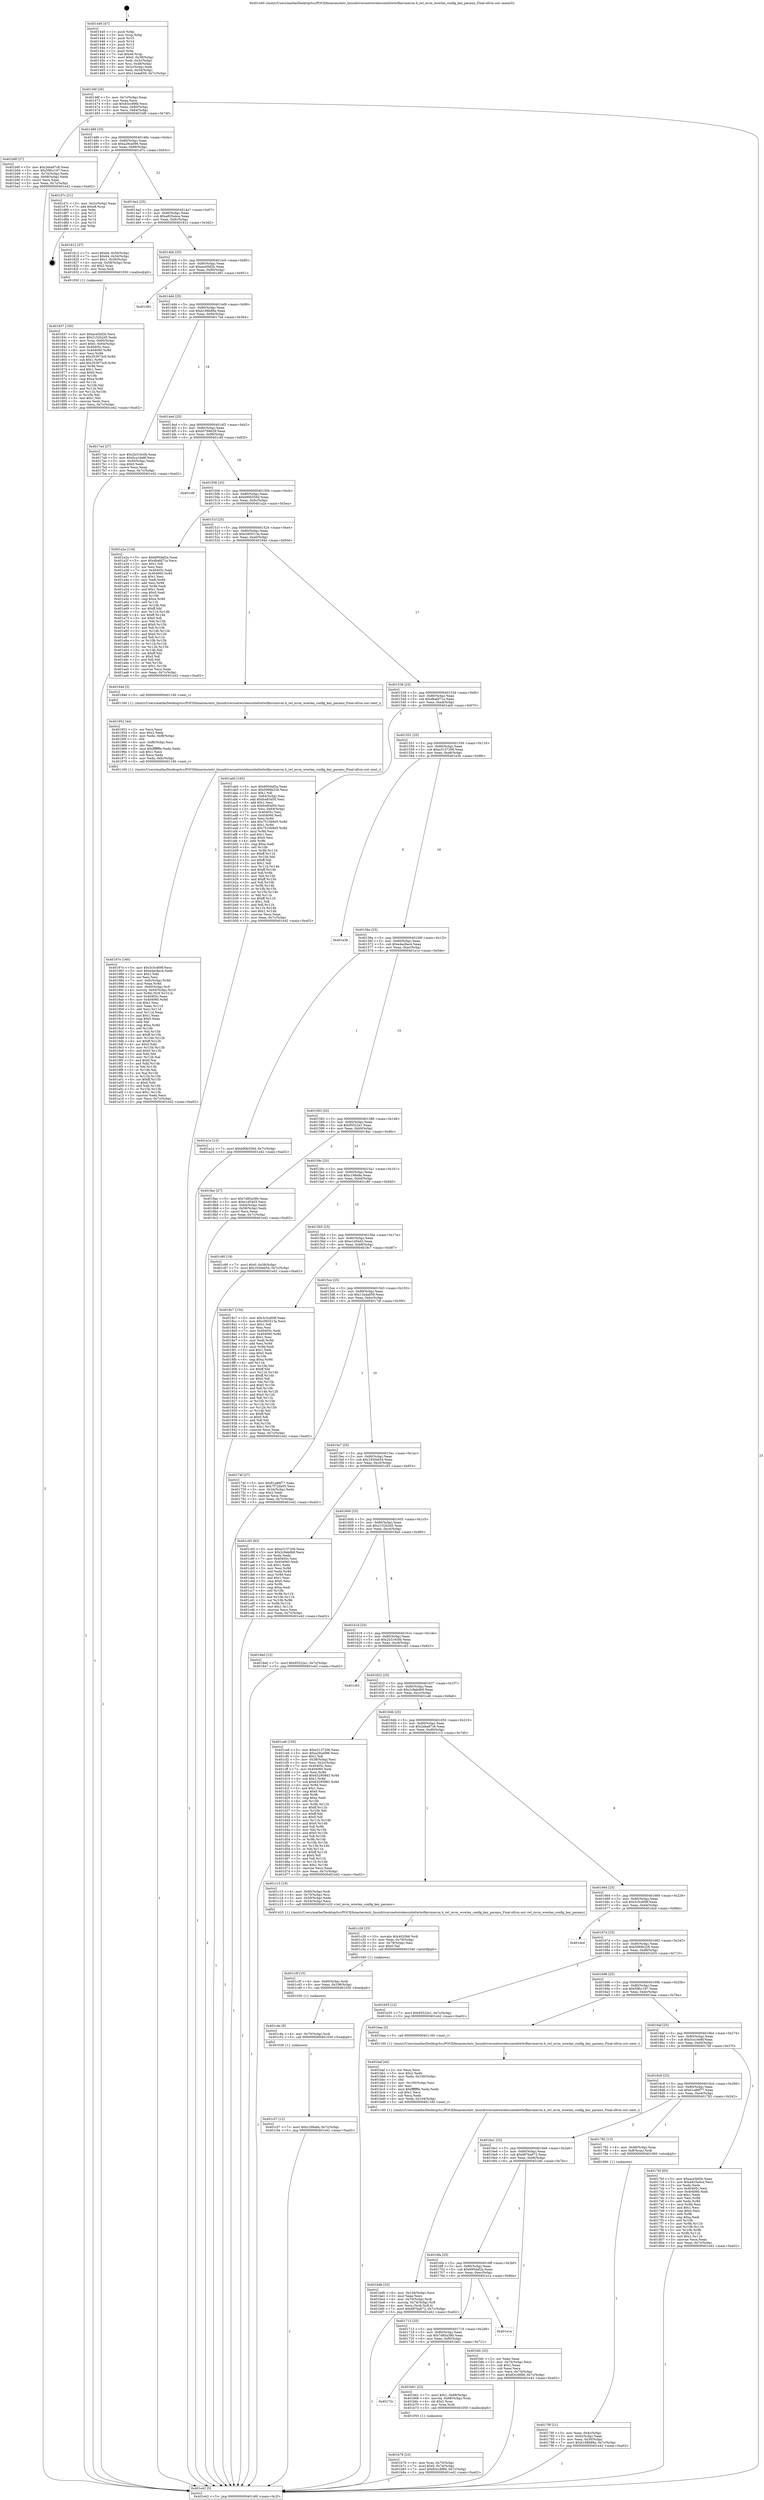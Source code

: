 digraph "0x401440" {
  label = "0x401440 (/mnt/c/Users/mathe/Desktop/tcc/POCII/binaries/extr_linuxdriversnetwirelessinteliwlwifimvmmvm.h_iwl_mvm_wowlan_config_key_params_Final-ollvm.out::main(0))"
  labelloc = "t"
  node[shape=record]

  Entry [label="",width=0.3,height=0.3,shape=circle,fillcolor=black,style=filled]
  "0x40146f" [label="{
     0x40146f [26]\l
     | [instrs]\l
     &nbsp;&nbsp;0x40146f \<+3\>: mov -0x7c(%rbp),%eax\l
     &nbsp;&nbsp;0x401472 \<+2\>: mov %eax,%ecx\l
     &nbsp;&nbsp;0x401474 \<+6\>: sub $0x83cc89fd,%ecx\l
     &nbsp;&nbsp;0x40147a \<+3\>: mov %eax,-0x80(%rbp)\l
     &nbsp;&nbsp;0x40147d \<+6\>: mov %ecx,-0x84(%rbp)\l
     &nbsp;&nbsp;0x401483 \<+6\>: je 0000000000401b8f \<main+0x74f\>\l
  }"]
  "0x401b8f" [label="{
     0x401b8f [27]\l
     | [instrs]\l
     &nbsp;&nbsp;0x401b8f \<+5\>: mov $0x2eba87c8,%eax\l
     &nbsp;&nbsp;0x401b94 \<+5\>: mov $0x59fcc197,%ecx\l
     &nbsp;&nbsp;0x401b99 \<+3\>: mov -0x74(%rbp),%edx\l
     &nbsp;&nbsp;0x401b9c \<+3\>: cmp -0x68(%rbp),%edx\l
     &nbsp;&nbsp;0x401b9f \<+3\>: cmovl %ecx,%eax\l
     &nbsp;&nbsp;0x401ba2 \<+3\>: mov %eax,-0x7c(%rbp)\l
     &nbsp;&nbsp;0x401ba5 \<+5\>: jmp 0000000000401e42 \<main+0xa02\>\l
  }"]
  "0x401489" [label="{
     0x401489 [25]\l
     | [instrs]\l
     &nbsp;&nbsp;0x401489 \<+5\>: jmp 000000000040148e \<main+0x4e\>\l
     &nbsp;&nbsp;0x40148e \<+3\>: mov -0x80(%rbp),%eax\l
     &nbsp;&nbsp;0x401491 \<+5\>: sub $0xa29ca096,%eax\l
     &nbsp;&nbsp;0x401496 \<+6\>: mov %eax,-0x88(%rbp)\l
     &nbsp;&nbsp;0x40149c \<+6\>: je 0000000000401d7c \<main+0x93c\>\l
  }"]
  Exit [label="",width=0.3,height=0.3,shape=circle,fillcolor=black,style=filled,peripheries=2]
  "0x401d7c" [label="{
     0x401d7c [21]\l
     | [instrs]\l
     &nbsp;&nbsp;0x401d7c \<+3\>: mov -0x2c(%rbp),%eax\l
     &nbsp;&nbsp;0x401d7f \<+7\>: add $0xe8,%rsp\l
     &nbsp;&nbsp;0x401d86 \<+1\>: pop %rbx\l
     &nbsp;&nbsp;0x401d87 \<+2\>: pop %r12\l
     &nbsp;&nbsp;0x401d89 \<+2\>: pop %r13\l
     &nbsp;&nbsp;0x401d8b \<+2\>: pop %r14\l
     &nbsp;&nbsp;0x401d8d \<+2\>: pop %r15\l
     &nbsp;&nbsp;0x401d8f \<+1\>: pop %rbp\l
     &nbsp;&nbsp;0x401d90 \<+1\>: ret\l
  }"]
  "0x4014a2" [label="{
     0x4014a2 [25]\l
     | [instrs]\l
     &nbsp;&nbsp;0x4014a2 \<+5\>: jmp 00000000004014a7 \<main+0x67\>\l
     &nbsp;&nbsp;0x4014a7 \<+3\>: mov -0x80(%rbp),%eax\l
     &nbsp;&nbsp;0x4014aa \<+5\>: sub $0xa825a4ca,%eax\l
     &nbsp;&nbsp;0x4014af \<+6\>: mov %eax,-0x8c(%rbp)\l
     &nbsp;&nbsp;0x4014b5 \<+6\>: je 0000000000401812 \<main+0x3d2\>\l
  }"]
  "0x401c57" [label="{
     0x401c57 [12]\l
     | [instrs]\l
     &nbsp;&nbsp;0x401c57 \<+7\>: movl $0xc198a8a,-0x7c(%rbp)\l
     &nbsp;&nbsp;0x401c5e \<+5\>: jmp 0000000000401e42 \<main+0xa02\>\l
  }"]
  "0x401812" [label="{
     0x401812 [37]\l
     | [instrs]\l
     &nbsp;&nbsp;0x401812 \<+7\>: movl $0x64,-0x50(%rbp)\l
     &nbsp;&nbsp;0x401819 \<+7\>: movl $0x64,-0x54(%rbp)\l
     &nbsp;&nbsp;0x401820 \<+7\>: movl $0x1,-0x58(%rbp)\l
     &nbsp;&nbsp;0x401827 \<+4\>: movslq -0x58(%rbp),%rax\l
     &nbsp;&nbsp;0x40182b \<+4\>: shl $0x2,%rax\l
     &nbsp;&nbsp;0x40182f \<+3\>: mov %rax,%rdi\l
     &nbsp;&nbsp;0x401832 \<+5\>: call 0000000000401050 \<malloc@plt\>\l
     | [calls]\l
     &nbsp;&nbsp;0x401050 \{1\} (unknown)\l
  }"]
  "0x4014bb" [label="{
     0x4014bb [25]\l
     | [instrs]\l
     &nbsp;&nbsp;0x4014bb \<+5\>: jmp 00000000004014c0 \<main+0x80\>\l
     &nbsp;&nbsp;0x4014c0 \<+3\>: mov -0x80(%rbp),%eax\l
     &nbsp;&nbsp;0x4014c3 \<+5\>: sub $0xace5bf2b,%eax\l
     &nbsp;&nbsp;0x4014c8 \<+6\>: mov %eax,-0x90(%rbp)\l
     &nbsp;&nbsp;0x4014ce \<+6\>: je 0000000000401d91 \<main+0x951\>\l
  }"]
  "0x401c4e" [label="{
     0x401c4e [9]\l
     | [instrs]\l
     &nbsp;&nbsp;0x401c4e \<+4\>: mov -0x70(%rbp),%rdi\l
     &nbsp;&nbsp;0x401c52 \<+5\>: call 0000000000401030 \<free@plt\>\l
     | [calls]\l
     &nbsp;&nbsp;0x401030 \{1\} (unknown)\l
  }"]
  "0x401d91" [label="{
     0x401d91\l
  }", style=dashed]
  "0x4014d4" [label="{
     0x4014d4 [25]\l
     | [instrs]\l
     &nbsp;&nbsp;0x4014d4 \<+5\>: jmp 00000000004014d9 \<main+0x99\>\l
     &nbsp;&nbsp;0x4014d9 \<+3\>: mov -0x80(%rbp),%eax\l
     &nbsp;&nbsp;0x4014dc \<+5\>: sub $0xb188b89a,%eax\l
     &nbsp;&nbsp;0x4014e1 \<+6\>: mov %eax,-0x94(%rbp)\l
     &nbsp;&nbsp;0x4014e7 \<+6\>: je 00000000004017a4 \<main+0x364\>\l
  }"]
  "0x401c3f" [label="{
     0x401c3f [15]\l
     | [instrs]\l
     &nbsp;&nbsp;0x401c3f \<+4\>: mov -0x60(%rbp),%rdi\l
     &nbsp;&nbsp;0x401c43 \<+6\>: mov %eax,-0x108(%rbp)\l
     &nbsp;&nbsp;0x401c49 \<+5\>: call 0000000000401030 \<free@plt\>\l
     | [calls]\l
     &nbsp;&nbsp;0x401030 \{1\} (unknown)\l
  }"]
  "0x4017a4" [label="{
     0x4017a4 [27]\l
     | [instrs]\l
     &nbsp;&nbsp;0x4017a4 \<+5\>: mov $0x2b316c0b,%eax\l
     &nbsp;&nbsp;0x4017a9 \<+5\>: mov $0x5ca16e8f,%ecx\l
     &nbsp;&nbsp;0x4017ae \<+3\>: mov -0x30(%rbp),%edx\l
     &nbsp;&nbsp;0x4017b1 \<+3\>: cmp $0x0,%edx\l
     &nbsp;&nbsp;0x4017b4 \<+3\>: cmove %ecx,%eax\l
     &nbsp;&nbsp;0x4017b7 \<+3\>: mov %eax,-0x7c(%rbp)\l
     &nbsp;&nbsp;0x4017ba \<+5\>: jmp 0000000000401e42 \<main+0xa02\>\l
  }"]
  "0x4014ed" [label="{
     0x4014ed [25]\l
     | [instrs]\l
     &nbsp;&nbsp;0x4014ed \<+5\>: jmp 00000000004014f2 \<main+0xb2\>\l
     &nbsp;&nbsp;0x4014f2 \<+3\>: mov -0x80(%rbp),%eax\l
     &nbsp;&nbsp;0x4014f5 \<+5\>: sub $0xb5788629,%eax\l
     &nbsp;&nbsp;0x4014fa \<+6\>: mov %eax,-0x98(%rbp)\l
     &nbsp;&nbsp;0x401500 \<+6\>: je 0000000000401c6f \<main+0x82f\>\l
  }"]
  "0x401c28" [label="{
     0x401c28 [23]\l
     | [instrs]\l
     &nbsp;&nbsp;0x401c28 \<+10\>: movabs $0x4020b6,%rdi\l
     &nbsp;&nbsp;0x401c32 \<+3\>: mov %eax,-0x78(%rbp)\l
     &nbsp;&nbsp;0x401c35 \<+3\>: mov -0x78(%rbp),%esi\l
     &nbsp;&nbsp;0x401c38 \<+2\>: mov $0x0,%al\l
     &nbsp;&nbsp;0x401c3a \<+5\>: call 0000000000401040 \<printf@plt\>\l
     | [calls]\l
     &nbsp;&nbsp;0x401040 \{1\} (unknown)\l
  }"]
  "0x401c6f" [label="{
     0x401c6f\l
  }", style=dashed]
  "0x401506" [label="{
     0x401506 [25]\l
     | [instrs]\l
     &nbsp;&nbsp;0x401506 \<+5\>: jmp 000000000040150b \<main+0xcb\>\l
     &nbsp;&nbsp;0x40150b \<+3\>: mov -0x80(%rbp),%eax\l
     &nbsp;&nbsp;0x40150e \<+5\>: sub $0xb90b556d,%eax\l
     &nbsp;&nbsp;0x401513 \<+6\>: mov %eax,-0x9c(%rbp)\l
     &nbsp;&nbsp;0x401519 \<+6\>: je 0000000000401a2a \<main+0x5ea\>\l
  }"]
  "0x401bdb" [label="{
     0x401bdb [33]\l
     | [instrs]\l
     &nbsp;&nbsp;0x401bdb \<+6\>: mov -0x104(%rbp),%ecx\l
     &nbsp;&nbsp;0x401be1 \<+3\>: imul %eax,%ecx\l
     &nbsp;&nbsp;0x401be4 \<+4\>: mov -0x70(%rbp),%rdi\l
     &nbsp;&nbsp;0x401be8 \<+4\>: movslq -0x74(%rbp),%r8\l
     &nbsp;&nbsp;0x401bec \<+4\>: mov %ecx,(%rdi,%r8,4)\l
     &nbsp;&nbsp;0x401bf0 \<+7\>: movl $0x687ba672,-0x7c(%rbp)\l
     &nbsp;&nbsp;0x401bf7 \<+5\>: jmp 0000000000401e42 \<main+0xa02\>\l
  }"]
  "0x401a2a" [label="{
     0x401a2a [134]\l
     | [instrs]\l
     &nbsp;&nbsp;0x401a2a \<+5\>: mov $0x695daf2a,%eax\l
     &nbsp;&nbsp;0x401a2f \<+5\>: mov $0xdbafd71a,%ecx\l
     &nbsp;&nbsp;0x401a34 \<+2\>: mov $0x1,%dl\l
     &nbsp;&nbsp;0x401a36 \<+2\>: xor %esi,%esi\l
     &nbsp;&nbsp;0x401a38 \<+7\>: mov 0x40405c,%edi\l
     &nbsp;&nbsp;0x401a3f \<+8\>: mov 0x404060,%r8d\l
     &nbsp;&nbsp;0x401a47 \<+3\>: sub $0x1,%esi\l
     &nbsp;&nbsp;0x401a4a \<+3\>: mov %edi,%r9d\l
     &nbsp;&nbsp;0x401a4d \<+3\>: add %esi,%r9d\l
     &nbsp;&nbsp;0x401a50 \<+4\>: imul %r9d,%edi\l
     &nbsp;&nbsp;0x401a54 \<+3\>: and $0x1,%edi\l
     &nbsp;&nbsp;0x401a57 \<+3\>: cmp $0x0,%edi\l
     &nbsp;&nbsp;0x401a5a \<+4\>: sete %r10b\l
     &nbsp;&nbsp;0x401a5e \<+4\>: cmp $0xa,%r8d\l
     &nbsp;&nbsp;0x401a62 \<+4\>: setl %r11b\l
     &nbsp;&nbsp;0x401a66 \<+3\>: mov %r10b,%bl\l
     &nbsp;&nbsp;0x401a69 \<+3\>: xor $0xff,%bl\l
     &nbsp;&nbsp;0x401a6c \<+3\>: mov %r11b,%r14b\l
     &nbsp;&nbsp;0x401a6f \<+4\>: xor $0xff,%r14b\l
     &nbsp;&nbsp;0x401a73 \<+3\>: xor $0x0,%dl\l
     &nbsp;&nbsp;0x401a76 \<+3\>: mov %bl,%r15b\l
     &nbsp;&nbsp;0x401a79 \<+4\>: and $0x0,%r15b\l
     &nbsp;&nbsp;0x401a7d \<+3\>: and %dl,%r10b\l
     &nbsp;&nbsp;0x401a80 \<+3\>: mov %r14b,%r12b\l
     &nbsp;&nbsp;0x401a83 \<+4\>: and $0x0,%r12b\l
     &nbsp;&nbsp;0x401a87 \<+3\>: and %dl,%r11b\l
     &nbsp;&nbsp;0x401a8a \<+3\>: or %r10b,%r15b\l
     &nbsp;&nbsp;0x401a8d \<+3\>: or %r11b,%r12b\l
     &nbsp;&nbsp;0x401a90 \<+3\>: xor %r12b,%r15b\l
     &nbsp;&nbsp;0x401a93 \<+3\>: or %r14b,%bl\l
     &nbsp;&nbsp;0x401a96 \<+3\>: xor $0xff,%bl\l
     &nbsp;&nbsp;0x401a99 \<+3\>: or $0x0,%dl\l
     &nbsp;&nbsp;0x401a9c \<+2\>: and %dl,%bl\l
     &nbsp;&nbsp;0x401a9e \<+3\>: or %bl,%r15b\l
     &nbsp;&nbsp;0x401aa1 \<+4\>: test $0x1,%r15b\l
     &nbsp;&nbsp;0x401aa5 \<+3\>: cmovne %ecx,%eax\l
     &nbsp;&nbsp;0x401aa8 \<+3\>: mov %eax,-0x7c(%rbp)\l
     &nbsp;&nbsp;0x401aab \<+5\>: jmp 0000000000401e42 \<main+0xa02\>\l
  }"]
  "0x40151f" [label="{
     0x40151f [25]\l
     | [instrs]\l
     &nbsp;&nbsp;0x40151f \<+5\>: jmp 0000000000401524 \<main+0xe4\>\l
     &nbsp;&nbsp;0x401524 \<+3\>: mov -0x80(%rbp),%eax\l
     &nbsp;&nbsp;0x401527 \<+5\>: sub $0xc065513a,%eax\l
     &nbsp;&nbsp;0x40152c \<+6\>: mov %eax,-0xa0(%rbp)\l
     &nbsp;&nbsp;0x401532 \<+6\>: je 000000000040194d \<main+0x50d\>\l
  }"]
  "0x401baf" [label="{
     0x401baf [44]\l
     | [instrs]\l
     &nbsp;&nbsp;0x401baf \<+2\>: xor %ecx,%ecx\l
     &nbsp;&nbsp;0x401bb1 \<+5\>: mov $0x2,%edx\l
     &nbsp;&nbsp;0x401bb6 \<+6\>: mov %edx,-0x100(%rbp)\l
     &nbsp;&nbsp;0x401bbc \<+1\>: cltd\l
     &nbsp;&nbsp;0x401bbd \<+6\>: mov -0x100(%rbp),%esi\l
     &nbsp;&nbsp;0x401bc3 \<+2\>: idiv %esi\l
     &nbsp;&nbsp;0x401bc5 \<+6\>: imul $0xfffffffe,%edx,%edx\l
     &nbsp;&nbsp;0x401bcb \<+3\>: sub $0x1,%ecx\l
     &nbsp;&nbsp;0x401bce \<+2\>: sub %ecx,%edx\l
     &nbsp;&nbsp;0x401bd0 \<+6\>: mov %edx,-0x104(%rbp)\l
     &nbsp;&nbsp;0x401bd6 \<+5\>: call 0000000000401160 \<next_i\>\l
     | [calls]\l
     &nbsp;&nbsp;0x401160 \{1\} (/mnt/c/Users/mathe/Desktop/tcc/POCII/binaries/extr_linuxdriversnetwirelessinteliwlwifimvmmvm.h_iwl_mvm_wowlan_config_key_params_Final-ollvm.out::next_i)\l
  }"]
  "0x40194d" [label="{
     0x40194d [5]\l
     | [instrs]\l
     &nbsp;&nbsp;0x40194d \<+5\>: call 0000000000401160 \<next_i\>\l
     | [calls]\l
     &nbsp;&nbsp;0x401160 \{1\} (/mnt/c/Users/mathe/Desktop/tcc/POCII/binaries/extr_linuxdriversnetwirelessinteliwlwifimvmmvm.h_iwl_mvm_wowlan_config_key_params_Final-ollvm.out::next_i)\l
  }"]
  "0x401538" [label="{
     0x401538 [25]\l
     | [instrs]\l
     &nbsp;&nbsp;0x401538 \<+5\>: jmp 000000000040153d \<main+0xfd\>\l
     &nbsp;&nbsp;0x40153d \<+3\>: mov -0x80(%rbp),%eax\l
     &nbsp;&nbsp;0x401540 \<+5\>: sub $0xdbafd71a,%eax\l
     &nbsp;&nbsp;0x401545 \<+6\>: mov %eax,-0xa4(%rbp)\l
     &nbsp;&nbsp;0x40154b \<+6\>: je 0000000000401ab0 \<main+0x670\>\l
  }"]
  "0x401b78" [label="{
     0x401b78 [23]\l
     | [instrs]\l
     &nbsp;&nbsp;0x401b78 \<+4\>: mov %rax,-0x70(%rbp)\l
     &nbsp;&nbsp;0x401b7c \<+7\>: movl $0x0,-0x74(%rbp)\l
     &nbsp;&nbsp;0x401b83 \<+7\>: movl $0x83cc89fd,-0x7c(%rbp)\l
     &nbsp;&nbsp;0x401b8a \<+5\>: jmp 0000000000401e42 \<main+0xa02\>\l
  }"]
  "0x401ab0" [label="{
     0x401ab0 [165]\l
     | [instrs]\l
     &nbsp;&nbsp;0x401ab0 \<+5\>: mov $0x695daf2a,%eax\l
     &nbsp;&nbsp;0x401ab5 \<+5\>: mov $0x5069e228,%ecx\l
     &nbsp;&nbsp;0x401aba \<+2\>: mov $0x1,%dl\l
     &nbsp;&nbsp;0x401abc \<+3\>: mov -0x64(%rbp),%esi\l
     &nbsp;&nbsp;0x401abf \<+6\>: add $0xfce83d50,%esi\l
     &nbsp;&nbsp;0x401ac5 \<+3\>: add $0x1,%esi\l
     &nbsp;&nbsp;0x401ac8 \<+6\>: sub $0xfce83d50,%esi\l
     &nbsp;&nbsp;0x401ace \<+3\>: mov %esi,-0x64(%rbp)\l
     &nbsp;&nbsp;0x401ad1 \<+7\>: mov 0x40405c,%esi\l
     &nbsp;&nbsp;0x401ad8 \<+7\>: mov 0x404060,%edi\l
     &nbsp;&nbsp;0x401adf \<+3\>: mov %esi,%r8d\l
     &nbsp;&nbsp;0x401ae2 \<+7\>: add $0x7510b9d5,%r8d\l
     &nbsp;&nbsp;0x401ae9 \<+4\>: sub $0x1,%r8d\l
     &nbsp;&nbsp;0x401aed \<+7\>: sub $0x7510b9d5,%r8d\l
     &nbsp;&nbsp;0x401af4 \<+4\>: imul %r8d,%esi\l
     &nbsp;&nbsp;0x401af8 \<+3\>: and $0x1,%esi\l
     &nbsp;&nbsp;0x401afb \<+3\>: cmp $0x0,%esi\l
     &nbsp;&nbsp;0x401afe \<+4\>: sete %r9b\l
     &nbsp;&nbsp;0x401b02 \<+3\>: cmp $0xa,%edi\l
     &nbsp;&nbsp;0x401b05 \<+4\>: setl %r10b\l
     &nbsp;&nbsp;0x401b09 \<+3\>: mov %r9b,%r11b\l
     &nbsp;&nbsp;0x401b0c \<+4\>: xor $0xff,%r11b\l
     &nbsp;&nbsp;0x401b10 \<+3\>: mov %r10b,%bl\l
     &nbsp;&nbsp;0x401b13 \<+3\>: xor $0xff,%bl\l
     &nbsp;&nbsp;0x401b16 \<+3\>: xor $0x1,%dl\l
     &nbsp;&nbsp;0x401b19 \<+3\>: mov %r11b,%r14b\l
     &nbsp;&nbsp;0x401b1c \<+4\>: and $0xff,%r14b\l
     &nbsp;&nbsp;0x401b20 \<+3\>: and %dl,%r9b\l
     &nbsp;&nbsp;0x401b23 \<+3\>: mov %bl,%r15b\l
     &nbsp;&nbsp;0x401b26 \<+4\>: and $0xff,%r15b\l
     &nbsp;&nbsp;0x401b2a \<+3\>: and %dl,%r10b\l
     &nbsp;&nbsp;0x401b2d \<+3\>: or %r9b,%r14b\l
     &nbsp;&nbsp;0x401b30 \<+3\>: or %r10b,%r15b\l
     &nbsp;&nbsp;0x401b33 \<+3\>: xor %r15b,%r14b\l
     &nbsp;&nbsp;0x401b36 \<+3\>: or %bl,%r11b\l
     &nbsp;&nbsp;0x401b39 \<+4\>: xor $0xff,%r11b\l
     &nbsp;&nbsp;0x401b3d \<+3\>: or $0x1,%dl\l
     &nbsp;&nbsp;0x401b40 \<+3\>: and %dl,%r11b\l
     &nbsp;&nbsp;0x401b43 \<+3\>: or %r11b,%r14b\l
     &nbsp;&nbsp;0x401b46 \<+4\>: test $0x1,%r14b\l
     &nbsp;&nbsp;0x401b4a \<+3\>: cmovne %ecx,%eax\l
     &nbsp;&nbsp;0x401b4d \<+3\>: mov %eax,-0x7c(%rbp)\l
     &nbsp;&nbsp;0x401b50 \<+5\>: jmp 0000000000401e42 \<main+0xa02\>\l
  }"]
  "0x401551" [label="{
     0x401551 [25]\l
     | [instrs]\l
     &nbsp;&nbsp;0x401551 \<+5\>: jmp 0000000000401556 \<main+0x116\>\l
     &nbsp;&nbsp;0x401556 \<+3\>: mov -0x80(%rbp),%eax\l
     &nbsp;&nbsp;0x401559 \<+5\>: sub $0xe3137206,%eax\l
     &nbsp;&nbsp;0x40155e \<+6\>: mov %eax,-0xa8(%rbp)\l
     &nbsp;&nbsp;0x401564 \<+6\>: je 0000000000401e3b \<main+0x9fb\>\l
  }"]
  "0x40172c" [label="{
     0x40172c\l
  }", style=dashed]
  "0x401e3b" [label="{
     0x401e3b\l
  }", style=dashed]
  "0x40156a" [label="{
     0x40156a [25]\l
     | [instrs]\l
     &nbsp;&nbsp;0x40156a \<+5\>: jmp 000000000040156f \<main+0x12f\>\l
     &nbsp;&nbsp;0x40156f \<+3\>: mov -0x80(%rbp),%eax\l
     &nbsp;&nbsp;0x401572 \<+5\>: sub $0xe4ac8ac4,%eax\l
     &nbsp;&nbsp;0x401577 \<+6\>: mov %eax,-0xac(%rbp)\l
     &nbsp;&nbsp;0x40157d \<+6\>: je 0000000000401a1e \<main+0x5de\>\l
  }"]
  "0x401b61" [label="{
     0x401b61 [23]\l
     | [instrs]\l
     &nbsp;&nbsp;0x401b61 \<+7\>: movl $0x1,-0x68(%rbp)\l
     &nbsp;&nbsp;0x401b68 \<+4\>: movslq -0x68(%rbp),%rax\l
     &nbsp;&nbsp;0x401b6c \<+4\>: shl $0x2,%rax\l
     &nbsp;&nbsp;0x401b70 \<+3\>: mov %rax,%rdi\l
     &nbsp;&nbsp;0x401b73 \<+5\>: call 0000000000401050 \<malloc@plt\>\l
     | [calls]\l
     &nbsp;&nbsp;0x401050 \{1\} (unknown)\l
  }"]
  "0x401a1e" [label="{
     0x401a1e [12]\l
     | [instrs]\l
     &nbsp;&nbsp;0x401a1e \<+7\>: movl $0xb90b556d,-0x7c(%rbp)\l
     &nbsp;&nbsp;0x401a25 \<+5\>: jmp 0000000000401e42 \<main+0xa02\>\l
  }"]
  "0x401583" [label="{
     0x401583 [25]\l
     | [instrs]\l
     &nbsp;&nbsp;0x401583 \<+5\>: jmp 0000000000401588 \<main+0x148\>\l
     &nbsp;&nbsp;0x401588 \<+3\>: mov -0x80(%rbp),%eax\l
     &nbsp;&nbsp;0x40158b \<+5\>: sub $0x95522e1,%eax\l
     &nbsp;&nbsp;0x401590 \<+6\>: mov %eax,-0xb0(%rbp)\l
     &nbsp;&nbsp;0x401596 \<+6\>: je 00000000004018ac \<main+0x46c\>\l
  }"]
  "0x401713" [label="{
     0x401713 [25]\l
     | [instrs]\l
     &nbsp;&nbsp;0x401713 \<+5\>: jmp 0000000000401718 \<main+0x2d8\>\l
     &nbsp;&nbsp;0x401718 \<+3\>: mov -0x80(%rbp),%eax\l
     &nbsp;&nbsp;0x40171b \<+5\>: sub $0x7d85a380,%eax\l
     &nbsp;&nbsp;0x401720 \<+6\>: mov %eax,-0xf0(%rbp)\l
     &nbsp;&nbsp;0x401726 \<+6\>: je 0000000000401b61 \<main+0x721\>\l
  }"]
  "0x4018ac" [label="{
     0x4018ac [27]\l
     | [instrs]\l
     &nbsp;&nbsp;0x4018ac \<+5\>: mov $0x7d85a380,%eax\l
     &nbsp;&nbsp;0x4018b1 \<+5\>: mov $0xe1d54d3,%ecx\l
     &nbsp;&nbsp;0x4018b6 \<+3\>: mov -0x64(%rbp),%edx\l
     &nbsp;&nbsp;0x4018b9 \<+3\>: cmp -0x58(%rbp),%edx\l
     &nbsp;&nbsp;0x4018bc \<+3\>: cmovl %ecx,%eax\l
     &nbsp;&nbsp;0x4018bf \<+3\>: mov %eax,-0x7c(%rbp)\l
     &nbsp;&nbsp;0x4018c2 \<+5\>: jmp 0000000000401e42 \<main+0xa02\>\l
  }"]
  "0x40159c" [label="{
     0x40159c [25]\l
     | [instrs]\l
     &nbsp;&nbsp;0x40159c \<+5\>: jmp 00000000004015a1 \<main+0x161\>\l
     &nbsp;&nbsp;0x4015a1 \<+3\>: mov -0x80(%rbp),%eax\l
     &nbsp;&nbsp;0x4015a4 \<+5\>: sub $0xc198a8a,%eax\l
     &nbsp;&nbsp;0x4015a9 \<+6\>: mov %eax,-0xb4(%rbp)\l
     &nbsp;&nbsp;0x4015af \<+6\>: je 0000000000401c80 \<main+0x840\>\l
  }"]
  "0x401e1a" [label="{
     0x401e1a\l
  }", style=dashed]
  "0x401c80" [label="{
     0x401c80 [19]\l
     | [instrs]\l
     &nbsp;&nbsp;0x401c80 \<+7\>: movl $0x0,-0x38(%rbp)\l
     &nbsp;&nbsp;0x401c87 \<+7\>: movl $0x1930eb54,-0x7c(%rbp)\l
     &nbsp;&nbsp;0x401c8e \<+5\>: jmp 0000000000401e42 \<main+0xa02\>\l
  }"]
  "0x4015b5" [label="{
     0x4015b5 [25]\l
     | [instrs]\l
     &nbsp;&nbsp;0x4015b5 \<+5\>: jmp 00000000004015ba \<main+0x17a\>\l
     &nbsp;&nbsp;0x4015ba \<+3\>: mov -0x80(%rbp),%eax\l
     &nbsp;&nbsp;0x4015bd \<+5\>: sub $0xe1d54d3,%eax\l
     &nbsp;&nbsp;0x4015c2 \<+6\>: mov %eax,-0xb8(%rbp)\l
     &nbsp;&nbsp;0x4015c8 \<+6\>: je 00000000004018c7 \<main+0x487\>\l
  }"]
  "0x4016fa" [label="{
     0x4016fa [25]\l
     | [instrs]\l
     &nbsp;&nbsp;0x4016fa \<+5\>: jmp 00000000004016ff \<main+0x2bf\>\l
     &nbsp;&nbsp;0x4016ff \<+3\>: mov -0x80(%rbp),%eax\l
     &nbsp;&nbsp;0x401702 \<+5\>: sub $0x695daf2a,%eax\l
     &nbsp;&nbsp;0x401707 \<+6\>: mov %eax,-0xec(%rbp)\l
     &nbsp;&nbsp;0x40170d \<+6\>: je 0000000000401e1a \<main+0x9da\>\l
  }"]
  "0x4018c7" [label="{
     0x4018c7 [134]\l
     | [instrs]\l
     &nbsp;&nbsp;0x4018c7 \<+5\>: mov $0x3c5cd09f,%eax\l
     &nbsp;&nbsp;0x4018cc \<+5\>: mov $0xc065513a,%ecx\l
     &nbsp;&nbsp;0x4018d1 \<+2\>: mov $0x1,%dl\l
     &nbsp;&nbsp;0x4018d3 \<+2\>: xor %esi,%esi\l
     &nbsp;&nbsp;0x4018d5 \<+7\>: mov 0x40405c,%edi\l
     &nbsp;&nbsp;0x4018dc \<+8\>: mov 0x404060,%r8d\l
     &nbsp;&nbsp;0x4018e4 \<+3\>: sub $0x1,%esi\l
     &nbsp;&nbsp;0x4018e7 \<+3\>: mov %edi,%r9d\l
     &nbsp;&nbsp;0x4018ea \<+3\>: add %esi,%r9d\l
     &nbsp;&nbsp;0x4018ed \<+4\>: imul %r9d,%edi\l
     &nbsp;&nbsp;0x4018f1 \<+3\>: and $0x1,%edi\l
     &nbsp;&nbsp;0x4018f4 \<+3\>: cmp $0x0,%edi\l
     &nbsp;&nbsp;0x4018f7 \<+4\>: sete %r10b\l
     &nbsp;&nbsp;0x4018fb \<+4\>: cmp $0xa,%r8d\l
     &nbsp;&nbsp;0x4018ff \<+4\>: setl %r11b\l
     &nbsp;&nbsp;0x401903 \<+3\>: mov %r10b,%bl\l
     &nbsp;&nbsp;0x401906 \<+3\>: xor $0xff,%bl\l
     &nbsp;&nbsp;0x401909 \<+3\>: mov %r11b,%r14b\l
     &nbsp;&nbsp;0x40190c \<+4\>: xor $0xff,%r14b\l
     &nbsp;&nbsp;0x401910 \<+3\>: xor $0x0,%dl\l
     &nbsp;&nbsp;0x401913 \<+3\>: mov %bl,%r15b\l
     &nbsp;&nbsp;0x401916 \<+4\>: and $0x0,%r15b\l
     &nbsp;&nbsp;0x40191a \<+3\>: and %dl,%r10b\l
     &nbsp;&nbsp;0x40191d \<+3\>: mov %r14b,%r12b\l
     &nbsp;&nbsp;0x401920 \<+4\>: and $0x0,%r12b\l
     &nbsp;&nbsp;0x401924 \<+3\>: and %dl,%r11b\l
     &nbsp;&nbsp;0x401927 \<+3\>: or %r10b,%r15b\l
     &nbsp;&nbsp;0x40192a \<+3\>: or %r11b,%r12b\l
     &nbsp;&nbsp;0x40192d \<+3\>: xor %r12b,%r15b\l
     &nbsp;&nbsp;0x401930 \<+3\>: or %r14b,%bl\l
     &nbsp;&nbsp;0x401933 \<+3\>: xor $0xff,%bl\l
     &nbsp;&nbsp;0x401936 \<+3\>: or $0x0,%dl\l
     &nbsp;&nbsp;0x401939 \<+2\>: and %dl,%bl\l
     &nbsp;&nbsp;0x40193b \<+3\>: or %bl,%r15b\l
     &nbsp;&nbsp;0x40193e \<+4\>: test $0x1,%r15b\l
     &nbsp;&nbsp;0x401942 \<+3\>: cmovne %ecx,%eax\l
     &nbsp;&nbsp;0x401945 \<+3\>: mov %eax,-0x7c(%rbp)\l
     &nbsp;&nbsp;0x401948 \<+5\>: jmp 0000000000401e42 \<main+0xa02\>\l
  }"]
  "0x4015ce" [label="{
     0x4015ce [25]\l
     | [instrs]\l
     &nbsp;&nbsp;0x4015ce \<+5\>: jmp 00000000004015d3 \<main+0x193\>\l
     &nbsp;&nbsp;0x4015d3 \<+3\>: mov -0x80(%rbp),%eax\l
     &nbsp;&nbsp;0x4015d6 \<+5\>: sub $0x13a4a659,%eax\l
     &nbsp;&nbsp;0x4015db \<+6\>: mov %eax,-0xbc(%rbp)\l
     &nbsp;&nbsp;0x4015e1 \<+6\>: je 000000000040174f \<main+0x30f\>\l
  }"]
  "0x401bfc" [label="{
     0x401bfc [25]\l
     | [instrs]\l
     &nbsp;&nbsp;0x401bfc \<+2\>: xor %eax,%eax\l
     &nbsp;&nbsp;0x401bfe \<+3\>: mov -0x74(%rbp),%ecx\l
     &nbsp;&nbsp;0x401c01 \<+3\>: sub $0x1,%eax\l
     &nbsp;&nbsp;0x401c04 \<+2\>: sub %eax,%ecx\l
     &nbsp;&nbsp;0x401c06 \<+3\>: mov %ecx,-0x74(%rbp)\l
     &nbsp;&nbsp;0x401c09 \<+7\>: movl $0x83cc89fd,-0x7c(%rbp)\l
     &nbsp;&nbsp;0x401c10 \<+5\>: jmp 0000000000401e42 \<main+0xa02\>\l
  }"]
  "0x40174f" [label="{
     0x40174f [27]\l
     | [instrs]\l
     &nbsp;&nbsp;0x40174f \<+5\>: mov $0x61a86f77,%eax\l
     &nbsp;&nbsp;0x401754 \<+5\>: mov $0x7f72da05,%ecx\l
     &nbsp;&nbsp;0x401759 \<+3\>: mov -0x34(%rbp),%edx\l
     &nbsp;&nbsp;0x40175c \<+3\>: cmp $0x2,%edx\l
     &nbsp;&nbsp;0x40175f \<+3\>: cmovne %ecx,%eax\l
     &nbsp;&nbsp;0x401762 \<+3\>: mov %eax,-0x7c(%rbp)\l
     &nbsp;&nbsp;0x401765 \<+5\>: jmp 0000000000401e42 \<main+0xa02\>\l
  }"]
  "0x4015e7" [label="{
     0x4015e7 [25]\l
     | [instrs]\l
     &nbsp;&nbsp;0x4015e7 \<+5\>: jmp 00000000004015ec \<main+0x1ac\>\l
     &nbsp;&nbsp;0x4015ec \<+3\>: mov -0x80(%rbp),%eax\l
     &nbsp;&nbsp;0x4015ef \<+5\>: sub $0x1930eb54,%eax\l
     &nbsp;&nbsp;0x4015f4 \<+6\>: mov %eax,-0xc0(%rbp)\l
     &nbsp;&nbsp;0x4015fa \<+6\>: je 0000000000401c93 \<main+0x853\>\l
  }"]
  "0x401e42" [label="{
     0x401e42 [5]\l
     | [instrs]\l
     &nbsp;&nbsp;0x401e42 \<+5\>: jmp 000000000040146f \<main+0x2f\>\l
  }"]
  "0x401440" [label="{
     0x401440 [47]\l
     | [instrs]\l
     &nbsp;&nbsp;0x401440 \<+1\>: push %rbp\l
     &nbsp;&nbsp;0x401441 \<+3\>: mov %rsp,%rbp\l
     &nbsp;&nbsp;0x401444 \<+2\>: push %r15\l
     &nbsp;&nbsp;0x401446 \<+2\>: push %r14\l
     &nbsp;&nbsp;0x401448 \<+2\>: push %r13\l
     &nbsp;&nbsp;0x40144a \<+2\>: push %r12\l
     &nbsp;&nbsp;0x40144c \<+1\>: push %rbx\l
     &nbsp;&nbsp;0x40144d \<+7\>: sub $0xe8,%rsp\l
     &nbsp;&nbsp;0x401454 \<+7\>: movl $0x0,-0x38(%rbp)\l
     &nbsp;&nbsp;0x40145b \<+3\>: mov %edi,-0x3c(%rbp)\l
     &nbsp;&nbsp;0x40145e \<+4\>: mov %rsi,-0x48(%rbp)\l
     &nbsp;&nbsp;0x401462 \<+3\>: mov -0x3c(%rbp),%edi\l
     &nbsp;&nbsp;0x401465 \<+3\>: mov %edi,-0x34(%rbp)\l
     &nbsp;&nbsp;0x401468 \<+7\>: movl $0x13a4a659,-0x7c(%rbp)\l
  }"]
  "0x40197e" [label="{
     0x40197e [160]\l
     | [instrs]\l
     &nbsp;&nbsp;0x40197e \<+5\>: mov $0x3c5cd09f,%ecx\l
     &nbsp;&nbsp;0x401983 \<+5\>: mov $0xe4ac8ac4,%edx\l
     &nbsp;&nbsp;0x401988 \<+3\>: mov $0x1,%dil\l
     &nbsp;&nbsp;0x40198b \<+2\>: xor %esi,%esi\l
     &nbsp;&nbsp;0x40198d \<+7\>: mov -0xfc(%rbp),%r8d\l
     &nbsp;&nbsp;0x401994 \<+4\>: imul %eax,%r8d\l
     &nbsp;&nbsp;0x401998 \<+4\>: mov -0x60(%rbp),%r9\l
     &nbsp;&nbsp;0x40199c \<+4\>: movslq -0x64(%rbp),%r10\l
     &nbsp;&nbsp;0x4019a0 \<+4\>: mov %r8d,(%r9,%r10,4)\l
     &nbsp;&nbsp;0x4019a4 \<+7\>: mov 0x40405c,%eax\l
     &nbsp;&nbsp;0x4019ab \<+8\>: mov 0x404060,%r8d\l
     &nbsp;&nbsp;0x4019b3 \<+3\>: sub $0x1,%esi\l
     &nbsp;&nbsp;0x4019b6 \<+3\>: mov %eax,%r11d\l
     &nbsp;&nbsp;0x4019b9 \<+3\>: add %esi,%r11d\l
     &nbsp;&nbsp;0x4019bc \<+4\>: imul %r11d,%eax\l
     &nbsp;&nbsp;0x4019c0 \<+3\>: and $0x1,%eax\l
     &nbsp;&nbsp;0x4019c3 \<+3\>: cmp $0x0,%eax\l
     &nbsp;&nbsp;0x4019c6 \<+3\>: sete %bl\l
     &nbsp;&nbsp;0x4019c9 \<+4\>: cmp $0xa,%r8d\l
     &nbsp;&nbsp;0x4019cd \<+4\>: setl %r14b\l
     &nbsp;&nbsp;0x4019d1 \<+3\>: mov %bl,%r15b\l
     &nbsp;&nbsp;0x4019d4 \<+4\>: xor $0xff,%r15b\l
     &nbsp;&nbsp;0x4019d8 \<+3\>: mov %r14b,%r12b\l
     &nbsp;&nbsp;0x4019db \<+4\>: xor $0xff,%r12b\l
     &nbsp;&nbsp;0x4019df \<+4\>: xor $0x0,%dil\l
     &nbsp;&nbsp;0x4019e3 \<+3\>: mov %r15b,%r13b\l
     &nbsp;&nbsp;0x4019e6 \<+4\>: and $0x0,%r13b\l
     &nbsp;&nbsp;0x4019ea \<+3\>: and %dil,%bl\l
     &nbsp;&nbsp;0x4019ed \<+3\>: mov %r12b,%al\l
     &nbsp;&nbsp;0x4019f0 \<+2\>: and $0x0,%al\l
     &nbsp;&nbsp;0x4019f2 \<+3\>: and %dil,%r14b\l
     &nbsp;&nbsp;0x4019f5 \<+3\>: or %bl,%r13b\l
     &nbsp;&nbsp;0x4019f8 \<+3\>: or %r14b,%al\l
     &nbsp;&nbsp;0x4019fb \<+3\>: xor %al,%r13b\l
     &nbsp;&nbsp;0x4019fe \<+3\>: or %r12b,%r15b\l
     &nbsp;&nbsp;0x401a01 \<+4\>: xor $0xff,%r15b\l
     &nbsp;&nbsp;0x401a05 \<+4\>: or $0x0,%dil\l
     &nbsp;&nbsp;0x401a09 \<+3\>: and %dil,%r15b\l
     &nbsp;&nbsp;0x401a0c \<+3\>: or %r15b,%r13b\l
     &nbsp;&nbsp;0x401a0f \<+4\>: test $0x1,%r13b\l
     &nbsp;&nbsp;0x401a13 \<+3\>: cmovne %edx,%ecx\l
     &nbsp;&nbsp;0x401a16 \<+3\>: mov %ecx,-0x7c(%rbp)\l
     &nbsp;&nbsp;0x401a19 \<+5\>: jmp 0000000000401e42 \<main+0xa02\>\l
  }"]
  "0x401c93" [label="{
     0x401c93 [83]\l
     | [instrs]\l
     &nbsp;&nbsp;0x401c93 \<+5\>: mov $0xe3137206,%eax\l
     &nbsp;&nbsp;0x401c98 \<+5\>: mov $0x2c9abdb9,%ecx\l
     &nbsp;&nbsp;0x401c9d \<+2\>: xor %edx,%edx\l
     &nbsp;&nbsp;0x401c9f \<+7\>: mov 0x40405c,%esi\l
     &nbsp;&nbsp;0x401ca6 \<+7\>: mov 0x404060,%edi\l
     &nbsp;&nbsp;0x401cad \<+3\>: sub $0x1,%edx\l
     &nbsp;&nbsp;0x401cb0 \<+3\>: mov %esi,%r8d\l
     &nbsp;&nbsp;0x401cb3 \<+3\>: add %edx,%r8d\l
     &nbsp;&nbsp;0x401cb6 \<+4\>: imul %r8d,%esi\l
     &nbsp;&nbsp;0x401cba \<+3\>: and $0x1,%esi\l
     &nbsp;&nbsp;0x401cbd \<+3\>: cmp $0x0,%esi\l
     &nbsp;&nbsp;0x401cc0 \<+4\>: sete %r9b\l
     &nbsp;&nbsp;0x401cc4 \<+3\>: cmp $0xa,%edi\l
     &nbsp;&nbsp;0x401cc7 \<+4\>: setl %r10b\l
     &nbsp;&nbsp;0x401ccb \<+3\>: mov %r9b,%r11b\l
     &nbsp;&nbsp;0x401cce \<+3\>: and %r10b,%r11b\l
     &nbsp;&nbsp;0x401cd1 \<+3\>: xor %r10b,%r9b\l
     &nbsp;&nbsp;0x401cd4 \<+3\>: or %r9b,%r11b\l
     &nbsp;&nbsp;0x401cd7 \<+4\>: test $0x1,%r11b\l
     &nbsp;&nbsp;0x401cdb \<+3\>: cmovne %ecx,%eax\l
     &nbsp;&nbsp;0x401cde \<+3\>: mov %eax,-0x7c(%rbp)\l
     &nbsp;&nbsp;0x401ce1 \<+5\>: jmp 0000000000401e42 \<main+0xa02\>\l
  }"]
  "0x401600" [label="{
     0x401600 [25]\l
     | [instrs]\l
     &nbsp;&nbsp;0x401600 \<+5\>: jmp 0000000000401605 \<main+0x1c5\>\l
     &nbsp;&nbsp;0x401605 \<+3\>: mov -0x80(%rbp),%eax\l
     &nbsp;&nbsp;0x401608 \<+5\>: sub $0x2152b2d5,%eax\l
     &nbsp;&nbsp;0x40160d \<+6\>: mov %eax,-0xc4(%rbp)\l
     &nbsp;&nbsp;0x401613 \<+6\>: je 00000000004018a0 \<main+0x460\>\l
  }"]
  "0x401952" [label="{
     0x401952 [44]\l
     | [instrs]\l
     &nbsp;&nbsp;0x401952 \<+2\>: xor %ecx,%ecx\l
     &nbsp;&nbsp;0x401954 \<+5\>: mov $0x2,%edx\l
     &nbsp;&nbsp;0x401959 \<+6\>: mov %edx,-0xf8(%rbp)\l
     &nbsp;&nbsp;0x40195f \<+1\>: cltd\l
     &nbsp;&nbsp;0x401960 \<+6\>: mov -0xf8(%rbp),%esi\l
     &nbsp;&nbsp;0x401966 \<+2\>: idiv %esi\l
     &nbsp;&nbsp;0x401968 \<+6\>: imul $0xfffffffe,%edx,%edx\l
     &nbsp;&nbsp;0x40196e \<+3\>: sub $0x1,%ecx\l
     &nbsp;&nbsp;0x401971 \<+2\>: sub %ecx,%edx\l
     &nbsp;&nbsp;0x401973 \<+6\>: mov %edx,-0xfc(%rbp)\l
     &nbsp;&nbsp;0x401979 \<+5\>: call 0000000000401160 \<next_i\>\l
     | [calls]\l
     &nbsp;&nbsp;0x401160 \{1\} (/mnt/c/Users/mathe/Desktop/tcc/POCII/binaries/extr_linuxdriversnetwirelessinteliwlwifimvmmvm.h_iwl_mvm_wowlan_config_key_params_Final-ollvm.out::next_i)\l
  }"]
  "0x4018a0" [label="{
     0x4018a0 [12]\l
     | [instrs]\l
     &nbsp;&nbsp;0x4018a0 \<+7\>: movl $0x95522e1,-0x7c(%rbp)\l
     &nbsp;&nbsp;0x4018a7 \<+5\>: jmp 0000000000401e42 \<main+0xa02\>\l
  }"]
  "0x401619" [label="{
     0x401619 [25]\l
     | [instrs]\l
     &nbsp;&nbsp;0x401619 \<+5\>: jmp 000000000040161e \<main+0x1de\>\l
     &nbsp;&nbsp;0x40161e \<+3\>: mov -0x80(%rbp),%eax\l
     &nbsp;&nbsp;0x401621 \<+5\>: sub $0x2b316c0b,%eax\l
     &nbsp;&nbsp;0x401626 \<+6\>: mov %eax,-0xc8(%rbp)\l
     &nbsp;&nbsp;0x40162c \<+6\>: je 0000000000401c63 \<main+0x823\>\l
  }"]
  "0x401837" [label="{
     0x401837 [105]\l
     | [instrs]\l
     &nbsp;&nbsp;0x401837 \<+5\>: mov $0xace5bf2b,%ecx\l
     &nbsp;&nbsp;0x40183c \<+5\>: mov $0x2152b2d5,%edx\l
     &nbsp;&nbsp;0x401841 \<+4\>: mov %rax,-0x60(%rbp)\l
     &nbsp;&nbsp;0x401845 \<+7\>: movl $0x0,-0x64(%rbp)\l
     &nbsp;&nbsp;0x40184c \<+7\>: mov 0x40405c,%esi\l
     &nbsp;&nbsp;0x401853 \<+8\>: mov 0x404060,%r8d\l
     &nbsp;&nbsp;0x40185b \<+3\>: mov %esi,%r9d\l
     &nbsp;&nbsp;0x40185e \<+7\>: sub $0x353973c9,%r9d\l
     &nbsp;&nbsp;0x401865 \<+4\>: sub $0x1,%r9d\l
     &nbsp;&nbsp;0x401869 \<+7\>: add $0x353973c9,%r9d\l
     &nbsp;&nbsp;0x401870 \<+4\>: imul %r9d,%esi\l
     &nbsp;&nbsp;0x401874 \<+3\>: and $0x1,%esi\l
     &nbsp;&nbsp;0x401877 \<+3\>: cmp $0x0,%esi\l
     &nbsp;&nbsp;0x40187a \<+4\>: sete %r10b\l
     &nbsp;&nbsp;0x40187e \<+4\>: cmp $0xa,%r8d\l
     &nbsp;&nbsp;0x401882 \<+4\>: setl %r11b\l
     &nbsp;&nbsp;0x401886 \<+3\>: mov %r10b,%bl\l
     &nbsp;&nbsp;0x401889 \<+3\>: and %r11b,%bl\l
     &nbsp;&nbsp;0x40188c \<+3\>: xor %r11b,%r10b\l
     &nbsp;&nbsp;0x40188f \<+3\>: or %r10b,%bl\l
     &nbsp;&nbsp;0x401892 \<+3\>: test $0x1,%bl\l
     &nbsp;&nbsp;0x401895 \<+3\>: cmovne %edx,%ecx\l
     &nbsp;&nbsp;0x401898 \<+3\>: mov %ecx,-0x7c(%rbp)\l
     &nbsp;&nbsp;0x40189b \<+5\>: jmp 0000000000401e42 \<main+0xa02\>\l
  }"]
  "0x401c63" [label="{
     0x401c63\l
  }", style=dashed]
  "0x401632" [label="{
     0x401632 [25]\l
     | [instrs]\l
     &nbsp;&nbsp;0x401632 \<+5\>: jmp 0000000000401637 \<main+0x1f7\>\l
     &nbsp;&nbsp;0x401637 \<+3\>: mov -0x80(%rbp),%eax\l
     &nbsp;&nbsp;0x40163a \<+5\>: sub $0x2c9abdb9,%eax\l
     &nbsp;&nbsp;0x40163f \<+6\>: mov %eax,-0xcc(%rbp)\l
     &nbsp;&nbsp;0x401645 \<+6\>: je 0000000000401ce6 \<main+0x8a6\>\l
  }"]
  "0x40178f" [label="{
     0x40178f [21]\l
     | [instrs]\l
     &nbsp;&nbsp;0x40178f \<+3\>: mov %eax,-0x4c(%rbp)\l
     &nbsp;&nbsp;0x401792 \<+3\>: mov -0x4c(%rbp),%eax\l
     &nbsp;&nbsp;0x401795 \<+3\>: mov %eax,-0x30(%rbp)\l
     &nbsp;&nbsp;0x401798 \<+7\>: movl $0xb188b89a,-0x7c(%rbp)\l
     &nbsp;&nbsp;0x40179f \<+5\>: jmp 0000000000401e42 \<main+0xa02\>\l
  }"]
  "0x401ce6" [label="{
     0x401ce6 [150]\l
     | [instrs]\l
     &nbsp;&nbsp;0x401ce6 \<+5\>: mov $0xe3137206,%eax\l
     &nbsp;&nbsp;0x401ceb \<+5\>: mov $0xa29ca096,%ecx\l
     &nbsp;&nbsp;0x401cf0 \<+2\>: mov $0x1,%dl\l
     &nbsp;&nbsp;0x401cf2 \<+3\>: mov -0x38(%rbp),%esi\l
     &nbsp;&nbsp;0x401cf5 \<+3\>: mov %esi,-0x2c(%rbp)\l
     &nbsp;&nbsp;0x401cf8 \<+7\>: mov 0x40405c,%esi\l
     &nbsp;&nbsp;0x401cff \<+7\>: mov 0x404060,%edi\l
     &nbsp;&nbsp;0x401d06 \<+3\>: mov %esi,%r8d\l
     &nbsp;&nbsp;0x401d09 \<+7\>: add $0x63295883,%r8d\l
     &nbsp;&nbsp;0x401d10 \<+4\>: sub $0x1,%r8d\l
     &nbsp;&nbsp;0x401d14 \<+7\>: sub $0x63295883,%r8d\l
     &nbsp;&nbsp;0x401d1b \<+4\>: imul %r8d,%esi\l
     &nbsp;&nbsp;0x401d1f \<+3\>: and $0x1,%esi\l
     &nbsp;&nbsp;0x401d22 \<+3\>: cmp $0x0,%esi\l
     &nbsp;&nbsp;0x401d25 \<+4\>: sete %r9b\l
     &nbsp;&nbsp;0x401d29 \<+3\>: cmp $0xa,%edi\l
     &nbsp;&nbsp;0x401d2c \<+4\>: setl %r10b\l
     &nbsp;&nbsp;0x401d30 \<+3\>: mov %r9b,%r11b\l
     &nbsp;&nbsp;0x401d33 \<+4\>: xor $0xff,%r11b\l
     &nbsp;&nbsp;0x401d37 \<+3\>: mov %r10b,%bl\l
     &nbsp;&nbsp;0x401d3a \<+3\>: xor $0xff,%bl\l
     &nbsp;&nbsp;0x401d3d \<+3\>: xor $0x0,%dl\l
     &nbsp;&nbsp;0x401d40 \<+3\>: mov %r11b,%r14b\l
     &nbsp;&nbsp;0x401d43 \<+4\>: and $0x0,%r14b\l
     &nbsp;&nbsp;0x401d47 \<+3\>: and %dl,%r9b\l
     &nbsp;&nbsp;0x401d4a \<+3\>: mov %bl,%r15b\l
     &nbsp;&nbsp;0x401d4d \<+4\>: and $0x0,%r15b\l
     &nbsp;&nbsp;0x401d51 \<+3\>: and %dl,%r10b\l
     &nbsp;&nbsp;0x401d54 \<+3\>: or %r9b,%r14b\l
     &nbsp;&nbsp;0x401d57 \<+3\>: or %r10b,%r15b\l
     &nbsp;&nbsp;0x401d5a \<+3\>: xor %r15b,%r14b\l
     &nbsp;&nbsp;0x401d5d \<+3\>: or %bl,%r11b\l
     &nbsp;&nbsp;0x401d60 \<+4\>: xor $0xff,%r11b\l
     &nbsp;&nbsp;0x401d64 \<+3\>: or $0x0,%dl\l
     &nbsp;&nbsp;0x401d67 \<+3\>: and %dl,%r11b\l
     &nbsp;&nbsp;0x401d6a \<+3\>: or %r11b,%r14b\l
     &nbsp;&nbsp;0x401d6d \<+4\>: test $0x1,%r14b\l
     &nbsp;&nbsp;0x401d71 \<+3\>: cmovne %ecx,%eax\l
     &nbsp;&nbsp;0x401d74 \<+3\>: mov %eax,-0x7c(%rbp)\l
     &nbsp;&nbsp;0x401d77 \<+5\>: jmp 0000000000401e42 \<main+0xa02\>\l
  }"]
  "0x40164b" [label="{
     0x40164b [25]\l
     | [instrs]\l
     &nbsp;&nbsp;0x40164b \<+5\>: jmp 0000000000401650 \<main+0x210\>\l
     &nbsp;&nbsp;0x401650 \<+3\>: mov -0x80(%rbp),%eax\l
     &nbsp;&nbsp;0x401653 \<+5\>: sub $0x2eba87c8,%eax\l
     &nbsp;&nbsp;0x401658 \<+6\>: mov %eax,-0xd0(%rbp)\l
     &nbsp;&nbsp;0x40165e \<+6\>: je 0000000000401c15 \<main+0x7d5\>\l
  }"]
  "0x4016e1" [label="{
     0x4016e1 [25]\l
     | [instrs]\l
     &nbsp;&nbsp;0x4016e1 \<+5\>: jmp 00000000004016e6 \<main+0x2a6\>\l
     &nbsp;&nbsp;0x4016e6 \<+3\>: mov -0x80(%rbp),%eax\l
     &nbsp;&nbsp;0x4016e9 \<+5\>: sub $0x687ba672,%eax\l
     &nbsp;&nbsp;0x4016ee \<+6\>: mov %eax,-0xe8(%rbp)\l
     &nbsp;&nbsp;0x4016f4 \<+6\>: je 0000000000401bfc \<main+0x7bc\>\l
  }"]
  "0x401c15" [label="{
     0x401c15 [19]\l
     | [instrs]\l
     &nbsp;&nbsp;0x401c15 \<+4\>: mov -0x60(%rbp),%rdi\l
     &nbsp;&nbsp;0x401c19 \<+4\>: mov -0x70(%rbp),%rsi\l
     &nbsp;&nbsp;0x401c1d \<+3\>: mov -0x50(%rbp),%edx\l
     &nbsp;&nbsp;0x401c20 \<+3\>: mov -0x54(%rbp),%ecx\l
     &nbsp;&nbsp;0x401c23 \<+5\>: call 0000000000401420 \<iwl_mvm_wowlan_config_key_params\>\l
     | [calls]\l
     &nbsp;&nbsp;0x401420 \{1\} (/mnt/c/Users/mathe/Desktop/tcc/POCII/binaries/extr_linuxdriversnetwirelessinteliwlwifimvmmvm.h_iwl_mvm_wowlan_config_key_params_Final-ollvm.out::iwl_mvm_wowlan_config_key_params)\l
  }"]
  "0x401664" [label="{
     0x401664 [25]\l
     | [instrs]\l
     &nbsp;&nbsp;0x401664 \<+5\>: jmp 0000000000401669 \<main+0x229\>\l
     &nbsp;&nbsp;0x401669 \<+3\>: mov -0x80(%rbp),%eax\l
     &nbsp;&nbsp;0x40166c \<+5\>: sub $0x3c5cd09f,%eax\l
     &nbsp;&nbsp;0x401671 \<+6\>: mov %eax,-0xd4(%rbp)\l
     &nbsp;&nbsp;0x401677 \<+6\>: je 0000000000401dcd \<main+0x98d\>\l
  }"]
  "0x401782" [label="{
     0x401782 [13]\l
     | [instrs]\l
     &nbsp;&nbsp;0x401782 \<+4\>: mov -0x48(%rbp),%rax\l
     &nbsp;&nbsp;0x401786 \<+4\>: mov 0x8(%rax),%rdi\l
     &nbsp;&nbsp;0x40178a \<+5\>: call 0000000000401060 \<atoi@plt\>\l
     | [calls]\l
     &nbsp;&nbsp;0x401060 \{1\} (unknown)\l
  }"]
  "0x401dcd" [label="{
     0x401dcd\l
  }", style=dashed]
  "0x40167d" [label="{
     0x40167d [25]\l
     | [instrs]\l
     &nbsp;&nbsp;0x40167d \<+5\>: jmp 0000000000401682 \<main+0x242\>\l
     &nbsp;&nbsp;0x401682 \<+3\>: mov -0x80(%rbp),%eax\l
     &nbsp;&nbsp;0x401685 \<+5\>: sub $0x5069e228,%eax\l
     &nbsp;&nbsp;0x40168a \<+6\>: mov %eax,-0xd8(%rbp)\l
     &nbsp;&nbsp;0x401690 \<+6\>: je 0000000000401b55 \<main+0x715\>\l
  }"]
  "0x4016c8" [label="{
     0x4016c8 [25]\l
     | [instrs]\l
     &nbsp;&nbsp;0x4016c8 \<+5\>: jmp 00000000004016cd \<main+0x28d\>\l
     &nbsp;&nbsp;0x4016cd \<+3\>: mov -0x80(%rbp),%eax\l
     &nbsp;&nbsp;0x4016d0 \<+5\>: sub $0x61a86f77,%eax\l
     &nbsp;&nbsp;0x4016d5 \<+6\>: mov %eax,-0xe4(%rbp)\l
     &nbsp;&nbsp;0x4016db \<+6\>: je 0000000000401782 \<main+0x342\>\l
  }"]
  "0x401b55" [label="{
     0x401b55 [12]\l
     | [instrs]\l
     &nbsp;&nbsp;0x401b55 \<+7\>: movl $0x95522e1,-0x7c(%rbp)\l
     &nbsp;&nbsp;0x401b5c \<+5\>: jmp 0000000000401e42 \<main+0xa02\>\l
  }"]
  "0x401696" [label="{
     0x401696 [25]\l
     | [instrs]\l
     &nbsp;&nbsp;0x401696 \<+5\>: jmp 000000000040169b \<main+0x25b\>\l
     &nbsp;&nbsp;0x40169b \<+3\>: mov -0x80(%rbp),%eax\l
     &nbsp;&nbsp;0x40169e \<+5\>: sub $0x59fcc197,%eax\l
     &nbsp;&nbsp;0x4016a3 \<+6\>: mov %eax,-0xdc(%rbp)\l
     &nbsp;&nbsp;0x4016a9 \<+6\>: je 0000000000401baa \<main+0x76a\>\l
  }"]
  "0x4017bf" [label="{
     0x4017bf [83]\l
     | [instrs]\l
     &nbsp;&nbsp;0x4017bf \<+5\>: mov $0xace5bf2b,%eax\l
     &nbsp;&nbsp;0x4017c4 \<+5\>: mov $0xa825a4ca,%ecx\l
     &nbsp;&nbsp;0x4017c9 \<+2\>: xor %edx,%edx\l
     &nbsp;&nbsp;0x4017cb \<+7\>: mov 0x40405c,%esi\l
     &nbsp;&nbsp;0x4017d2 \<+7\>: mov 0x404060,%edi\l
     &nbsp;&nbsp;0x4017d9 \<+3\>: sub $0x1,%edx\l
     &nbsp;&nbsp;0x4017dc \<+3\>: mov %esi,%r8d\l
     &nbsp;&nbsp;0x4017df \<+3\>: add %edx,%r8d\l
     &nbsp;&nbsp;0x4017e2 \<+4\>: imul %r8d,%esi\l
     &nbsp;&nbsp;0x4017e6 \<+3\>: and $0x1,%esi\l
     &nbsp;&nbsp;0x4017e9 \<+3\>: cmp $0x0,%esi\l
     &nbsp;&nbsp;0x4017ec \<+4\>: sete %r9b\l
     &nbsp;&nbsp;0x4017f0 \<+3\>: cmp $0xa,%edi\l
     &nbsp;&nbsp;0x4017f3 \<+4\>: setl %r10b\l
     &nbsp;&nbsp;0x4017f7 \<+3\>: mov %r9b,%r11b\l
     &nbsp;&nbsp;0x4017fa \<+3\>: and %r10b,%r11b\l
     &nbsp;&nbsp;0x4017fd \<+3\>: xor %r10b,%r9b\l
     &nbsp;&nbsp;0x401800 \<+3\>: or %r9b,%r11b\l
     &nbsp;&nbsp;0x401803 \<+4\>: test $0x1,%r11b\l
     &nbsp;&nbsp;0x401807 \<+3\>: cmovne %ecx,%eax\l
     &nbsp;&nbsp;0x40180a \<+3\>: mov %eax,-0x7c(%rbp)\l
     &nbsp;&nbsp;0x40180d \<+5\>: jmp 0000000000401e42 \<main+0xa02\>\l
  }"]
  "0x401baa" [label="{
     0x401baa [5]\l
     | [instrs]\l
     &nbsp;&nbsp;0x401baa \<+5\>: call 0000000000401160 \<next_i\>\l
     | [calls]\l
     &nbsp;&nbsp;0x401160 \{1\} (/mnt/c/Users/mathe/Desktop/tcc/POCII/binaries/extr_linuxdriversnetwirelessinteliwlwifimvmmvm.h_iwl_mvm_wowlan_config_key_params_Final-ollvm.out::next_i)\l
  }"]
  "0x4016af" [label="{
     0x4016af [25]\l
     | [instrs]\l
     &nbsp;&nbsp;0x4016af \<+5\>: jmp 00000000004016b4 \<main+0x274\>\l
     &nbsp;&nbsp;0x4016b4 \<+3\>: mov -0x80(%rbp),%eax\l
     &nbsp;&nbsp;0x4016b7 \<+5\>: sub $0x5ca16e8f,%eax\l
     &nbsp;&nbsp;0x4016bc \<+6\>: mov %eax,-0xe0(%rbp)\l
     &nbsp;&nbsp;0x4016c2 \<+6\>: je 00000000004017bf \<main+0x37f\>\l
  }"]
  Entry -> "0x401440" [label=" 1"]
  "0x40146f" -> "0x401b8f" [label=" 2"]
  "0x40146f" -> "0x401489" [label=" 22"]
  "0x401d7c" -> Exit [label=" 1"]
  "0x401489" -> "0x401d7c" [label=" 1"]
  "0x401489" -> "0x4014a2" [label=" 21"]
  "0x401ce6" -> "0x401e42" [label=" 1"]
  "0x4014a2" -> "0x401812" [label=" 1"]
  "0x4014a2" -> "0x4014bb" [label=" 20"]
  "0x401c93" -> "0x401e42" [label=" 1"]
  "0x4014bb" -> "0x401d91" [label=" 0"]
  "0x4014bb" -> "0x4014d4" [label=" 20"]
  "0x401c80" -> "0x401e42" [label=" 1"]
  "0x4014d4" -> "0x4017a4" [label=" 1"]
  "0x4014d4" -> "0x4014ed" [label=" 19"]
  "0x401c57" -> "0x401e42" [label=" 1"]
  "0x4014ed" -> "0x401c6f" [label=" 0"]
  "0x4014ed" -> "0x401506" [label=" 19"]
  "0x401c4e" -> "0x401c57" [label=" 1"]
  "0x401506" -> "0x401a2a" [label=" 1"]
  "0x401506" -> "0x40151f" [label=" 18"]
  "0x401c3f" -> "0x401c4e" [label=" 1"]
  "0x40151f" -> "0x40194d" [label=" 1"]
  "0x40151f" -> "0x401538" [label=" 17"]
  "0x401c28" -> "0x401c3f" [label=" 1"]
  "0x401538" -> "0x401ab0" [label=" 1"]
  "0x401538" -> "0x401551" [label=" 16"]
  "0x401c15" -> "0x401c28" [label=" 1"]
  "0x401551" -> "0x401e3b" [label=" 0"]
  "0x401551" -> "0x40156a" [label=" 16"]
  "0x401bfc" -> "0x401e42" [label=" 1"]
  "0x40156a" -> "0x401a1e" [label=" 1"]
  "0x40156a" -> "0x401583" [label=" 15"]
  "0x401bdb" -> "0x401e42" [label=" 1"]
  "0x401583" -> "0x4018ac" [label=" 2"]
  "0x401583" -> "0x40159c" [label=" 13"]
  "0x401baa" -> "0x401baf" [label=" 1"]
  "0x40159c" -> "0x401c80" [label=" 1"]
  "0x40159c" -> "0x4015b5" [label=" 12"]
  "0x401b8f" -> "0x401e42" [label=" 2"]
  "0x4015b5" -> "0x4018c7" [label=" 1"]
  "0x4015b5" -> "0x4015ce" [label=" 11"]
  "0x401b61" -> "0x401b78" [label=" 1"]
  "0x4015ce" -> "0x40174f" [label=" 1"]
  "0x4015ce" -> "0x4015e7" [label=" 10"]
  "0x40174f" -> "0x401e42" [label=" 1"]
  "0x401440" -> "0x40146f" [label=" 1"]
  "0x401e42" -> "0x40146f" [label=" 23"]
  "0x401713" -> "0x40172c" [label=" 0"]
  "0x4015e7" -> "0x401c93" [label=" 1"]
  "0x4015e7" -> "0x401600" [label=" 9"]
  "0x401baf" -> "0x401bdb" [label=" 1"]
  "0x401600" -> "0x4018a0" [label=" 1"]
  "0x401600" -> "0x401619" [label=" 8"]
  "0x4016fa" -> "0x401713" [label=" 1"]
  "0x401619" -> "0x401c63" [label=" 0"]
  "0x401619" -> "0x401632" [label=" 8"]
  "0x4016fa" -> "0x401e1a" [label=" 0"]
  "0x401632" -> "0x401ce6" [label=" 1"]
  "0x401632" -> "0x40164b" [label=" 7"]
  "0x401b78" -> "0x401e42" [label=" 1"]
  "0x40164b" -> "0x401c15" [label=" 1"]
  "0x40164b" -> "0x401664" [label=" 6"]
  "0x4016e1" -> "0x4016fa" [label=" 1"]
  "0x401664" -> "0x401dcd" [label=" 0"]
  "0x401664" -> "0x40167d" [label=" 6"]
  "0x4016e1" -> "0x401bfc" [label=" 1"]
  "0x40167d" -> "0x401b55" [label=" 1"]
  "0x40167d" -> "0x401696" [label=" 5"]
  "0x401b55" -> "0x401e42" [label=" 1"]
  "0x401696" -> "0x401baa" [label=" 1"]
  "0x401696" -> "0x4016af" [label=" 4"]
  "0x401ab0" -> "0x401e42" [label=" 1"]
  "0x4016af" -> "0x4017bf" [label=" 1"]
  "0x4016af" -> "0x4016c8" [label=" 3"]
  "0x401713" -> "0x401b61" [label=" 1"]
  "0x4016c8" -> "0x401782" [label=" 1"]
  "0x4016c8" -> "0x4016e1" [label=" 2"]
  "0x401782" -> "0x40178f" [label=" 1"]
  "0x40178f" -> "0x401e42" [label=" 1"]
  "0x4017a4" -> "0x401e42" [label=" 1"]
  "0x4017bf" -> "0x401e42" [label=" 1"]
  "0x401812" -> "0x401837" [label=" 1"]
  "0x401837" -> "0x401e42" [label=" 1"]
  "0x4018a0" -> "0x401e42" [label=" 1"]
  "0x4018ac" -> "0x401e42" [label=" 2"]
  "0x4018c7" -> "0x401e42" [label=" 1"]
  "0x40194d" -> "0x401952" [label=" 1"]
  "0x401952" -> "0x40197e" [label=" 1"]
  "0x40197e" -> "0x401e42" [label=" 1"]
  "0x401a1e" -> "0x401e42" [label=" 1"]
  "0x401a2a" -> "0x401e42" [label=" 1"]
}
